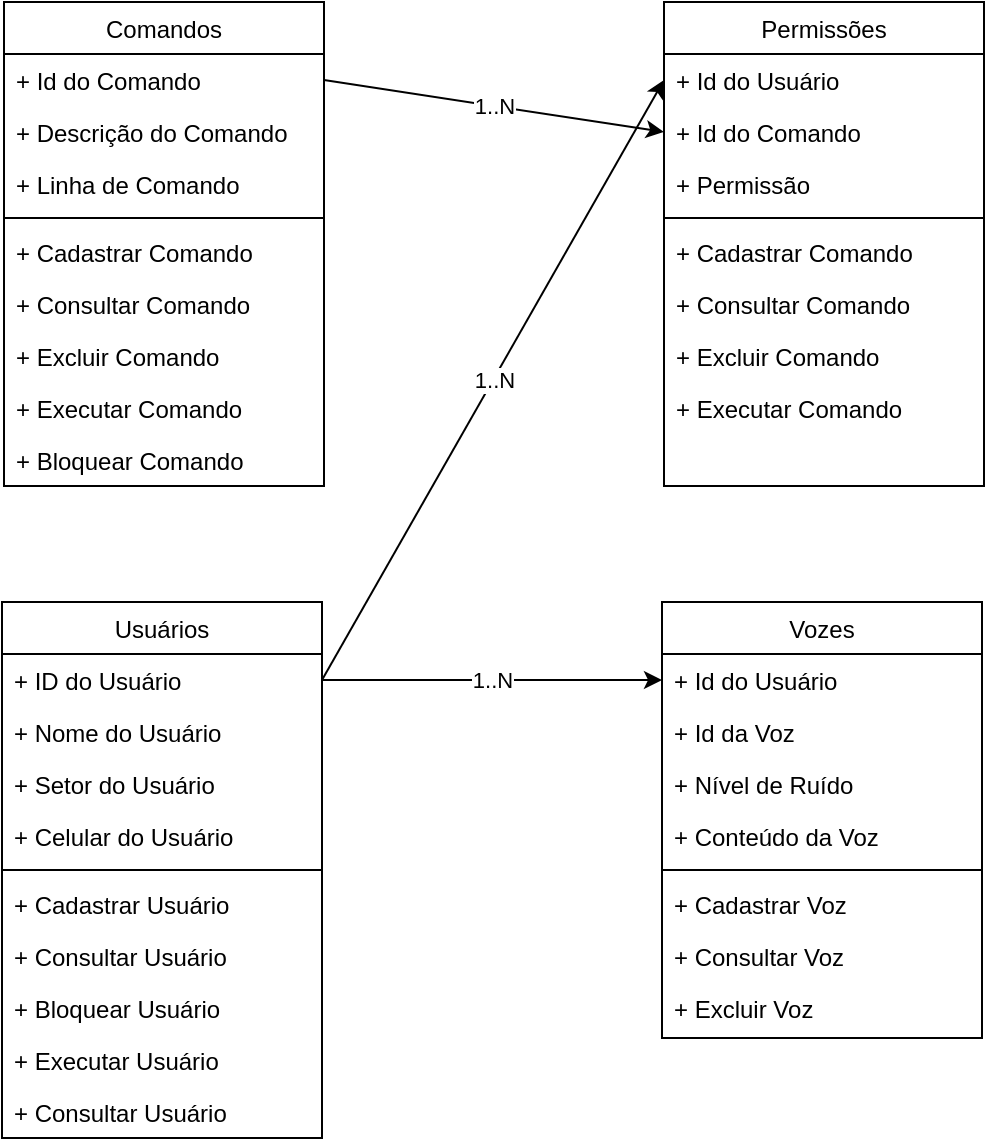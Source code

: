 <mxfile version="21.6.2" type="github">
  <diagram id="C5RBs43oDa-KdzZeNtuy" name="Page-1">
    <mxGraphModel dx="2074" dy="756" grid="1" gridSize="10" guides="1" tooltips="1" connect="1" arrows="1" fold="1" page="1" pageScale="1" pageWidth="827" pageHeight="1169" math="0" shadow="0">
      <root>
        <mxCell id="WIyWlLk6GJQsqaUBKTNV-0" />
        <mxCell id="WIyWlLk6GJQsqaUBKTNV-1" parent="WIyWlLk6GJQsqaUBKTNV-0" />
        <mxCell id="mQitU3w30_GJsPKhFfYK-4" value="Comandos" style="swimlane;fontStyle=0;align=center;verticalAlign=top;childLayout=stackLayout;horizontal=1;startSize=26;horizontalStack=0;resizeParent=1;resizeLast=0;collapsible=1;marginBottom=0;rounded=0;shadow=0;strokeWidth=1;" vertex="1" parent="WIyWlLk6GJQsqaUBKTNV-1">
          <mxGeometry x="170" y="80" width="160" height="242" as="geometry">
            <mxRectangle x="130" y="380" width="160" height="26" as="alternateBounds" />
          </mxGeometry>
        </mxCell>
        <mxCell id="mQitU3w30_GJsPKhFfYK-5" value="+ Id do Comando" style="text;align=left;verticalAlign=top;spacingLeft=4;spacingRight=4;overflow=hidden;rotatable=0;points=[[0,0.5],[1,0.5]];portConstraint=eastwest;" vertex="1" parent="mQitU3w30_GJsPKhFfYK-4">
          <mxGeometry y="26" width="160" height="26" as="geometry" />
        </mxCell>
        <mxCell id="mQitU3w30_GJsPKhFfYK-6" value="+ Descrição do Comando" style="text;align=left;verticalAlign=top;spacingLeft=4;spacingRight=4;overflow=hidden;rotatable=0;points=[[0,0.5],[1,0.5]];portConstraint=eastwest;rounded=0;shadow=0;html=0;" vertex="1" parent="mQitU3w30_GJsPKhFfYK-4">
          <mxGeometry y="52" width="160" height="26" as="geometry" />
        </mxCell>
        <mxCell id="mQitU3w30_GJsPKhFfYK-12" value="+ Linha de Comando" style="text;align=left;verticalAlign=top;spacingLeft=4;spacingRight=4;overflow=hidden;rotatable=0;points=[[0,0.5],[1,0.5]];portConstraint=eastwest;rounded=0;shadow=0;html=0;" vertex="1" parent="mQitU3w30_GJsPKhFfYK-4">
          <mxGeometry y="78" width="160" height="26" as="geometry" />
        </mxCell>
        <mxCell id="mQitU3w30_GJsPKhFfYK-7" value="" style="line;html=1;strokeWidth=1;align=left;verticalAlign=middle;spacingTop=-1;spacingLeft=3;spacingRight=3;rotatable=0;labelPosition=right;points=[];portConstraint=eastwest;" vertex="1" parent="mQitU3w30_GJsPKhFfYK-4">
          <mxGeometry y="104" width="160" height="8" as="geometry" />
        </mxCell>
        <mxCell id="mQitU3w30_GJsPKhFfYK-8" value="+ Cadastrar Comando" style="text;align=left;verticalAlign=top;spacingLeft=4;spacingRight=4;overflow=hidden;rotatable=0;points=[[0,0.5],[1,0.5]];portConstraint=eastwest;fontStyle=0" vertex="1" parent="mQitU3w30_GJsPKhFfYK-4">
          <mxGeometry y="112" width="160" height="26" as="geometry" />
        </mxCell>
        <mxCell id="mQitU3w30_GJsPKhFfYK-10" value="+ Consultar Comando" style="text;align=left;verticalAlign=top;spacingLeft=4;spacingRight=4;overflow=hidden;rotatable=0;points=[[0,0.5],[1,0.5]];portConstraint=eastwest;" vertex="1" parent="mQitU3w30_GJsPKhFfYK-4">
          <mxGeometry y="138" width="160" height="26" as="geometry" />
        </mxCell>
        <mxCell id="mQitU3w30_GJsPKhFfYK-9" value="+ Excluir Comando" style="text;align=left;verticalAlign=top;spacingLeft=4;spacingRight=4;overflow=hidden;rotatable=0;points=[[0,0.5],[1,0.5]];portConstraint=eastwest;" vertex="1" parent="mQitU3w30_GJsPKhFfYK-4">
          <mxGeometry y="164" width="160" height="26" as="geometry" />
        </mxCell>
        <mxCell id="mQitU3w30_GJsPKhFfYK-11" value="+ Executar Comando" style="text;align=left;verticalAlign=top;spacingLeft=4;spacingRight=4;overflow=hidden;rotatable=0;points=[[0,0.5],[1,0.5]];portConstraint=eastwest;" vertex="1" parent="mQitU3w30_GJsPKhFfYK-4">
          <mxGeometry y="190" width="160" height="26" as="geometry" />
        </mxCell>
        <mxCell id="mQitU3w30_GJsPKhFfYK-51" value="+ Bloquear Comando" style="text;align=left;verticalAlign=top;spacingLeft=4;spacingRight=4;overflow=hidden;rotatable=0;points=[[0,0.5],[1,0.5]];portConstraint=eastwest;" vertex="1" parent="mQitU3w30_GJsPKhFfYK-4">
          <mxGeometry y="216" width="160" height="26" as="geometry" />
        </mxCell>
        <mxCell id="mQitU3w30_GJsPKhFfYK-13" value="Usuários" style="swimlane;fontStyle=0;align=center;verticalAlign=top;childLayout=stackLayout;horizontal=1;startSize=26;horizontalStack=0;resizeParent=1;resizeLast=0;collapsible=1;marginBottom=0;rounded=0;shadow=0;strokeWidth=1;" vertex="1" parent="WIyWlLk6GJQsqaUBKTNV-1">
          <mxGeometry x="169" y="380" width="160" height="268" as="geometry">
            <mxRectangle x="130" y="380" width="160" height="26" as="alternateBounds" />
          </mxGeometry>
        </mxCell>
        <mxCell id="mQitU3w30_GJsPKhFfYK-14" value="+ ID do Usuário" style="text;align=left;verticalAlign=top;spacingLeft=4;spacingRight=4;overflow=hidden;rotatable=0;points=[[0,0.5],[1,0.5]];portConstraint=eastwest;" vertex="1" parent="mQitU3w30_GJsPKhFfYK-13">
          <mxGeometry y="26" width="160" height="26" as="geometry" />
        </mxCell>
        <mxCell id="mQitU3w30_GJsPKhFfYK-15" value="+ Nome do Usuário" style="text;align=left;verticalAlign=top;spacingLeft=4;spacingRight=4;overflow=hidden;rotatable=0;points=[[0,0.5],[1,0.5]];portConstraint=eastwest;rounded=0;shadow=0;html=0;" vertex="1" parent="mQitU3w30_GJsPKhFfYK-13">
          <mxGeometry y="52" width="160" height="26" as="geometry" />
        </mxCell>
        <mxCell id="mQitU3w30_GJsPKhFfYK-16" value="+ Setor do Usuário" style="text;align=left;verticalAlign=top;spacingLeft=4;spacingRight=4;overflow=hidden;rotatable=0;points=[[0,0.5],[1,0.5]];portConstraint=eastwest;rounded=0;shadow=0;html=0;" vertex="1" parent="mQitU3w30_GJsPKhFfYK-13">
          <mxGeometry y="78" width="160" height="26" as="geometry" />
        </mxCell>
        <mxCell id="mQitU3w30_GJsPKhFfYK-22" value="+ Celular do Usuário" style="text;align=left;verticalAlign=top;spacingLeft=4;spacingRight=4;overflow=hidden;rotatable=0;points=[[0,0.5],[1,0.5]];portConstraint=eastwest;rounded=0;shadow=0;html=0;" vertex="1" parent="mQitU3w30_GJsPKhFfYK-13">
          <mxGeometry y="104" width="160" height="26" as="geometry" />
        </mxCell>
        <mxCell id="mQitU3w30_GJsPKhFfYK-17" value="" style="line;html=1;strokeWidth=1;align=left;verticalAlign=middle;spacingTop=-1;spacingLeft=3;spacingRight=3;rotatable=0;labelPosition=right;points=[];portConstraint=eastwest;" vertex="1" parent="mQitU3w30_GJsPKhFfYK-13">
          <mxGeometry y="130" width="160" height="8" as="geometry" />
        </mxCell>
        <mxCell id="mQitU3w30_GJsPKhFfYK-18" value="+ Cadastrar Usuário" style="text;align=left;verticalAlign=top;spacingLeft=4;spacingRight=4;overflow=hidden;rotatable=0;points=[[0,0.5],[1,0.5]];portConstraint=eastwest;fontStyle=0" vertex="1" parent="mQitU3w30_GJsPKhFfYK-13">
          <mxGeometry y="138" width="160" height="26" as="geometry" />
        </mxCell>
        <mxCell id="mQitU3w30_GJsPKhFfYK-19" value="+ Consultar Usuário" style="text;align=left;verticalAlign=top;spacingLeft=4;spacingRight=4;overflow=hidden;rotatable=0;points=[[0,0.5],[1,0.5]];portConstraint=eastwest;" vertex="1" parent="mQitU3w30_GJsPKhFfYK-13">
          <mxGeometry y="164" width="160" height="26" as="geometry" />
        </mxCell>
        <mxCell id="mQitU3w30_GJsPKhFfYK-20" value="+ Bloquear Usuário" style="text;align=left;verticalAlign=top;spacingLeft=4;spacingRight=4;overflow=hidden;rotatable=0;points=[[0,0.5],[1,0.5]];portConstraint=eastwest;" vertex="1" parent="mQitU3w30_GJsPKhFfYK-13">
          <mxGeometry y="190" width="160" height="26" as="geometry" />
        </mxCell>
        <mxCell id="mQitU3w30_GJsPKhFfYK-23" value="+ Executar Usuário" style="text;align=left;verticalAlign=top;spacingLeft=4;spacingRight=4;overflow=hidden;rotatable=0;points=[[0,0.5],[1,0.5]];portConstraint=eastwest;" vertex="1" parent="mQitU3w30_GJsPKhFfYK-13">
          <mxGeometry y="216" width="160" height="26" as="geometry" />
        </mxCell>
        <mxCell id="mQitU3w30_GJsPKhFfYK-21" value="+ Consultar Usuário" style="text;align=left;verticalAlign=top;spacingLeft=4;spacingRight=4;overflow=hidden;rotatable=0;points=[[0,0.5],[1,0.5]];portConstraint=eastwest;" vertex="1" parent="mQitU3w30_GJsPKhFfYK-13">
          <mxGeometry y="242" width="160" height="26" as="geometry" />
        </mxCell>
        <mxCell id="mQitU3w30_GJsPKhFfYK-24" value="Permissões" style="swimlane;fontStyle=0;align=center;verticalAlign=top;childLayout=stackLayout;horizontal=1;startSize=26;horizontalStack=0;resizeParent=1;resizeLast=0;collapsible=1;marginBottom=0;rounded=0;shadow=0;strokeWidth=1;" vertex="1" parent="WIyWlLk6GJQsqaUBKTNV-1">
          <mxGeometry x="500" y="80" width="160" height="242" as="geometry">
            <mxRectangle x="130" y="380" width="160" height="26" as="alternateBounds" />
          </mxGeometry>
        </mxCell>
        <mxCell id="mQitU3w30_GJsPKhFfYK-25" value="+ Id do Usuário" style="text;align=left;verticalAlign=top;spacingLeft=4;spacingRight=4;overflow=hidden;rotatable=0;points=[[0,0.5],[1,0.5]];portConstraint=eastwest;" vertex="1" parent="mQitU3w30_GJsPKhFfYK-24">
          <mxGeometry y="26" width="160" height="26" as="geometry" />
        </mxCell>
        <mxCell id="mQitU3w30_GJsPKhFfYK-26" value="+ Id do Comando" style="text;align=left;verticalAlign=top;spacingLeft=4;spacingRight=4;overflow=hidden;rotatable=0;points=[[0,0.5],[1,0.5]];portConstraint=eastwest;rounded=0;shadow=0;html=0;" vertex="1" parent="mQitU3w30_GJsPKhFfYK-24">
          <mxGeometry y="52" width="160" height="26" as="geometry" />
        </mxCell>
        <mxCell id="mQitU3w30_GJsPKhFfYK-33" value="+ Permissão" style="text;align=left;verticalAlign=top;spacingLeft=4;spacingRight=4;overflow=hidden;rotatable=0;points=[[0,0.5],[1,0.5]];portConstraint=eastwest;" vertex="1" parent="mQitU3w30_GJsPKhFfYK-24">
          <mxGeometry y="78" width="160" height="26" as="geometry" />
        </mxCell>
        <mxCell id="mQitU3w30_GJsPKhFfYK-28" value="" style="line;html=1;strokeWidth=1;align=left;verticalAlign=middle;spacingTop=-1;spacingLeft=3;spacingRight=3;rotatable=0;labelPosition=right;points=[];portConstraint=eastwest;" vertex="1" parent="mQitU3w30_GJsPKhFfYK-24">
          <mxGeometry y="104" width="160" height="8" as="geometry" />
        </mxCell>
        <mxCell id="mQitU3w30_GJsPKhFfYK-29" value="+ Cadastrar Comando" style="text;align=left;verticalAlign=top;spacingLeft=4;spacingRight=4;overflow=hidden;rotatable=0;points=[[0,0.5],[1,0.5]];portConstraint=eastwest;fontStyle=0" vertex="1" parent="mQitU3w30_GJsPKhFfYK-24">
          <mxGeometry y="112" width="160" height="26" as="geometry" />
        </mxCell>
        <mxCell id="mQitU3w30_GJsPKhFfYK-30" value="+ Consultar Comando" style="text;align=left;verticalAlign=top;spacingLeft=4;spacingRight=4;overflow=hidden;rotatable=0;points=[[0,0.5],[1,0.5]];portConstraint=eastwest;" vertex="1" parent="mQitU3w30_GJsPKhFfYK-24">
          <mxGeometry y="138" width="160" height="26" as="geometry" />
        </mxCell>
        <mxCell id="mQitU3w30_GJsPKhFfYK-31" value="+ Excluir Comando" style="text;align=left;verticalAlign=top;spacingLeft=4;spacingRight=4;overflow=hidden;rotatable=0;points=[[0,0.5],[1,0.5]];portConstraint=eastwest;" vertex="1" parent="mQitU3w30_GJsPKhFfYK-24">
          <mxGeometry y="164" width="160" height="26" as="geometry" />
        </mxCell>
        <mxCell id="mQitU3w30_GJsPKhFfYK-32" value="+ Executar Comando" style="text;align=left;verticalAlign=top;spacingLeft=4;spacingRight=4;overflow=hidden;rotatable=0;points=[[0,0.5],[1,0.5]];portConstraint=eastwest;" vertex="1" parent="mQitU3w30_GJsPKhFfYK-24">
          <mxGeometry y="190" width="160" height="26" as="geometry" />
        </mxCell>
        <mxCell id="mQitU3w30_GJsPKhFfYK-34" value="" style="endArrow=classic;html=1;rounded=0;exitX=1;exitY=0.5;exitDx=0;exitDy=0;entryX=0;entryY=0.5;entryDx=0;entryDy=0;" edge="1" parent="WIyWlLk6GJQsqaUBKTNV-1" source="mQitU3w30_GJsPKhFfYK-14" target="mQitU3w30_GJsPKhFfYK-25">
          <mxGeometry relative="1" as="geometry">
            <mxPoint x="320" y="320" as="sourcePoint" />
            <mxPoint x="480" y="320" as="targetPoint" />
          </mxGeometry>
        </mxCell>
        <mxCell id="mQitU3w30_GJsPKhFfYK-35" value="1..N" style="edgeLabel;resizable=0;html=1;align=center;verticalAlign=middle;" connectable="0" vertex="1" parent="mQitU3w30_GJsPKhFfYK-34">
          <mxGeometry relative="1" as="geometry" />
        </mxCell>
        <mxCell id="mQitU3w30_GJsPKhFfYK-37" value="" style="endArrow=classic;html=1;rounded=0;exitX=1;exitY=0.5;exitDx=0;exitDy=0;entryX=0;entryY=0.5;entryDx=0;entryDy=0;" edge="1" parent="WIyWlLk6GJQsqaUBKTNV-1" source="mQitU3w30_GJsPKhFfYK-5" target="mQitU3w30_GJsPKhFfYK-26">
          <mxGeometry relative="1" as="geometry">
            <mxPoint x="350" y="320" as="sourcePoint" />
            <mxPoint x="450" y="320" as="targetPoint" />
          </mxGeometry>
        </mxCell>
        <mxCell id="mQitU3w30_GJsPKhFfYK-38" value="1..N" style="edgeLabel;resizable=0;html=1;align=center;verticalAlign=middle;" connectable="0" vertex="1" parent="mQitU3w30_GJsPKhFfYK-37">
          <mxGeometry relative="1" as="geometry" />
        </mxCell>
        <mxCell id="mQitU3w30_GJsPKhFfYK-39" value="Vozes" style="swimlane;fontStyle=0;align=center;verticalAlign=top;childLayout=stackLayout;horizontal=1;startSize=26;horizontalStack=0;resizeParent=1;resizeLast=0;collapsible=1;marginBottom=0;rounded=0;shadow=0;strokeWidth=1;" vertex="1" parent="WIyWlLk6GJQsqaUBKTNV-1">
          <mxGeometry x="499" y="380" width="160" height="218" as="geometry">
            <mxRectangle x="130" y="380" width="160" height="26" as="alternateBounds" />
          </mxGeometry>
        </mxCell>
        <mxCell id="mQitU3w30_GJsPKhFfYK-40" value="+ Id do Usuário" style="text;align=left;verticalAlign=top;spacingLeft=4;spacingRight=4;overflow=hidden;rotatable=0;points=[[0,0.5],[1,0.5]];portConstraint=eastwest;" vertex="1" parent="mQitU3w30_GJsPKhFfYK-39">
          <mxGeometry y="26" width="160" height="26" as="geometry" />
        </mxCell>
        <mxCell id="mQitU3w30_GJsPKhFfYK-41" value="+ Id da Voz" style="text;align=left;verticalAlign=top;spacingLeft=4;spacingRight=4;overflow=hidden;rotatable=0;points=[[0,0.5],[1,0.5]];portConstraint=eastwest;rounded=0;shadow=0;html=0;" vertex="1" parent="mQitU3w30_GJsPKhFfYK-39">
          <mxGeometry y="52" width="160" height="26" as="geometry" />
        </mxCell>
        <mxCell id="mQitU3w30_GJsPKhFfYK-42" value="+ Nível de Ruído" style="text;align=left;verticalAlign=top;spacingLeft=4;spacingRight=4;overflow=hidden;rotatable=0;points=[[0,0.5],[1,0.5]];portConstraint=eastwest;" vertex="1" parent="mQitU3w30_GJsPKhFfYK-39">
          <mxGeometry y="78" width="160" height="26" as="geometry" />
        </mxCell>
        <mxCell id="mQitU3w30_GJsPKhFfYK-48" value="+ Conteúdo da Voz" style="text;align=left;verticalAlign=top;spacingLeft=4;spacingRight=4;overflow=hidden;rotatable=0;points=[[0,0.5],[1,0.5]];portConstraint=eastwest;" vertex="1" parent="mQitU3w30_GJsPKhFfYK-39">
          <mxGeometry y="104" width="160" height="26" as="geometry" />
        </mxCell>
        <mxCell id="mQitU3w30_GJsPKhFfYK-43" value="" style="line;html=1;strokeWidth=1;align=left;verticalAlign=middle;spacingTop=-1;spacingLeft=3;spacingRight=3;rotatable=0;labelPosition=right;points=[];portConstraint=eastwest;" vertex="1" parent="mQitU3w30_GJsPKhFfYK-39">
          <mxGeometry y="130" width="160" height="8" as="geometry" />
        </mxCell>
        <mxCell id="mQitU3w30_GJsPKhFfYK-44" value="+ Cadastrar Voz" style="text;align=left;verticalAlign=top;spacingLeft=4;spacingRight=4;overflow=hidden;rotatable=0;points=[[0,0.5],[1,0.5]];portConstraint=eastwest;fontStyle=0" vertex="1" parent="mQitU3w30_GJsPKhFfYK-39">
          <mxGeometry y="138" width="160" height="26" as="geometry" />
        </mxCell>
        <mxCell id="mQitU3w30_GJsPKhFfYK-45" value="+ Consultar Voz" style="text;align=left;verticalAlign=top;spacingLeft=4;spacingRight=4;overflow=hidden;rotatable=0;points=[[0,0.5],[1,0.5]];portConstraint=eastwest;" vertex="1" parent="mQitU3w30_GJsPKhFfYK-39">
          <mxGeometry y="164" width="160" height="26" as="geometry" />
        </mxCell>
        <mxCell id="mQitU3w30_GJsPKhFfYK-46" value="+ Excluir Voz" style="text;align=left;verticalAlign=top;spacingLeft=4;spacingRight=4;overflow=hidden;rotatable=0;points=[[0,0.5],[1,0.5]];portConstraint=eastwest;" vertex="1" parent="mQitU3w30_GJsPKhFfYK-39">
          <mxGeometry y="190" width="160" height="26" as="geometry" />
        </mxCell>
        <mxCell id="mQitU3w30_GJsPKhFfYK-49" value="" style="endArrow=classic;html=1;rounded=0;exitX=1;exitY=0.5;exitDx=0;exitDy=0;entryX=0;entryY=0.5;entryDx=0;entryDy=0;" edge="1" parent="WIyWlLk6GJQsqaUBKTNV-1" source="mQitU3w30_GJsPKhFfYK-14" target="mQitU3w30_GJsPKhFfYK-40">
          <mxGeometry relative="1" as="geometry">
            <mxPoint x="349" y="468" as="sourcePoint" />
            <mxPoint x="449" y="468" as="targetPoint" />
          </mxGeometry>
        </mxCell>
        <mxCell id="mQitU3w30_GJsPKhFfYK-50" value="1..N" style="edgeLabel;resizable=0;html=1;align=center;verticalAlign=middle;" connectable="0" vertex="1" parent="mQitU3w30_GJsPKhFfYK-49">
          <mxGeometry relative="1" as="geometry" />
        </mxCell>
      </root>
    </mxGraphModel>
  </diagram>
</mxfile>
